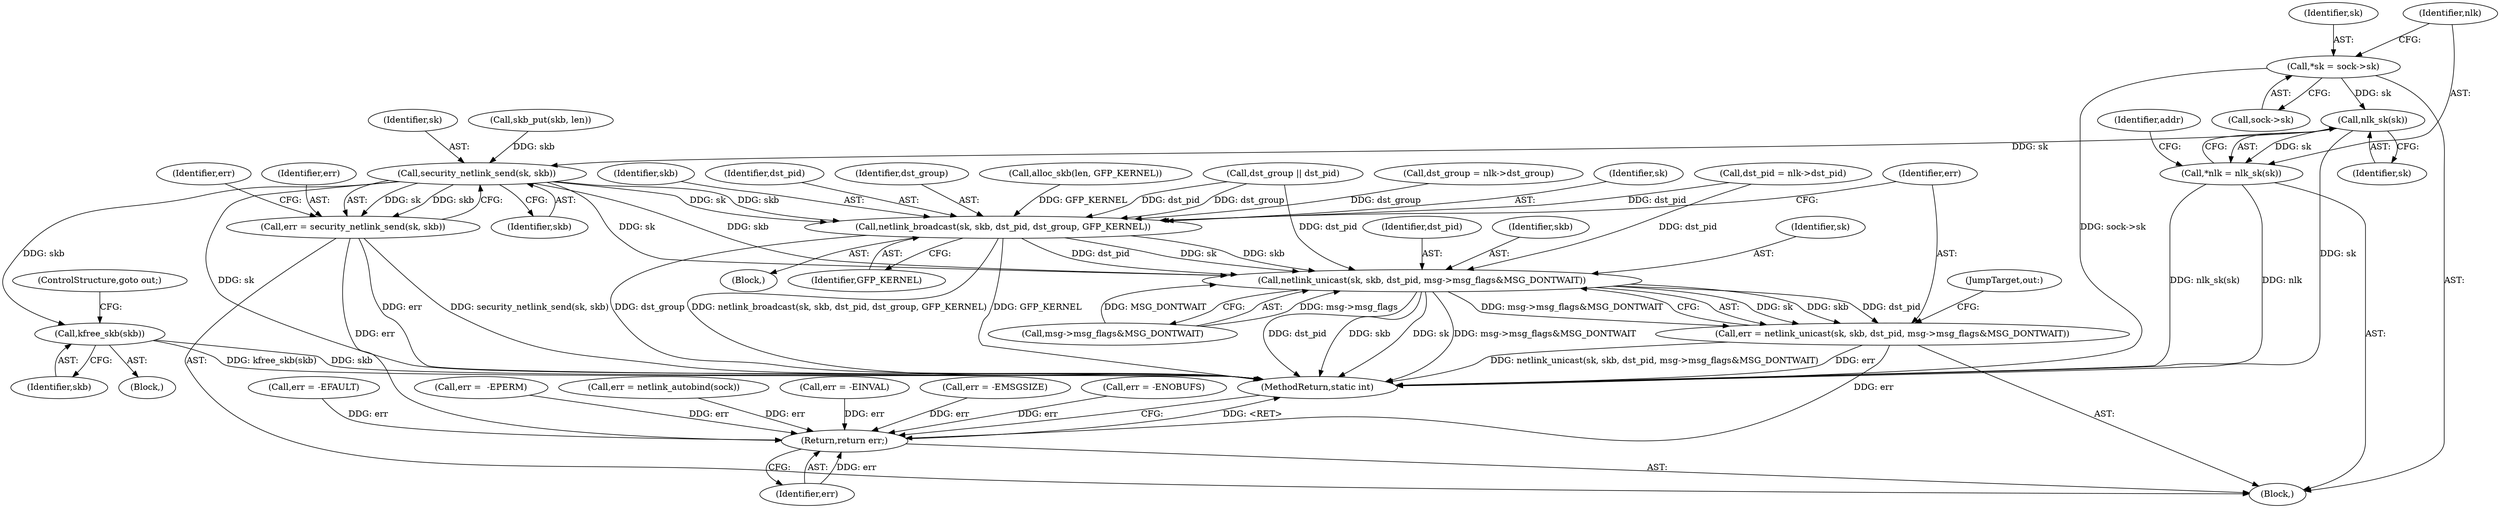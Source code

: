 digraph "0_linux_20e1db19db5d6b9e4e83021595eab0dc8f107bef_0@pointer" {
"1000112" [label="(Call,*sk = sock->sk)"];
"1000120" [label="(Call,nlk_sk(sk))"];
"1000118" [label="(Call,*nlk = nlk_sk(sk))"];
"1000306" [label="(Call,security_netlink_send(sk, skb))"];
"1000304" [label="(Call,err = security_netlink_send(sk, skb))"];
"1000345" [label="(Return,return err;)"];
"1000312" [label="(Call,kfree_skb(skb))"];
"1000323" [label="(Call,netlink_broadcast(sk, skb, dst_pid, dst_group, GFP_KERNEL))"];
"1000331" [label="(Call,netlink_unicast(sk, skb, dst_pid, msg->msg_flags&MSG_DONTWAIT))"];
"1000329" [label="(Call,err = netlink_unicast(sk, skb, dst_pid, msg->msg_flags&MSG_DONTWAIT))"];
"1000331" [label="(Call,netlink_unicast(sk, skb, dst_pid, msg->msg_flags&MSG_DONTWAIT))"];
"1000346" [label="(Identifier,err)"];
"1000310" [label="(Identifier,err)"];
"1000323" [label="(Call,netlink_broadcast(sk, skb, dst_pid, dst_group, GFP_KERNEL))"];
"1000345" [label="(Return,return err;)"];
"1000314" [label="(ControlStructure,goto out;)"];
"1000287" [label="(Call,err = -EFAULT)"];
"1000333" [label="(Identifier,skb)"];
"1000347" [label="(MethodReturn,static int)"];
"1000112" [label="(Call,*sk = sock->sk)"];
"1000217" [label="(Call,dst_group = nlk->dst_group)"];
"1000335" [label="(Call,msg->msg_flags&MSG_DONTWAIT)"];
"1000329" [label="(Call,err = netlink_unicast(sk, skb, dst_pid, msg->msg_flags&MSG_DONTWAIT))"];
"1000317" [label="(Block,)"];
"1000305" [label="(Identifier,err)"];
"1000114" [label="(Call,sock->sk)"];
"1000196" [label="(Call,err =  -EPERM)"];
"1000113" [label="(Identifier,sk)"];
"1000118" [label="(Call,*nlk = nlk_sk(sk))"];
"1000324" [label="(Identifier,sk)"];
"1000325" [label="(Identifier,skb)"];
"1000121" [label="(Identifier,sk)"];
"1000328" [label="(Identifier,GFP_KERNEL)"];
"1000202" [label="(Call,dst_group || dst_pid)"];
"1000340" [label="(JumpTarget,out:)"];
"1000119" [label="(Identifier,nlk)"];
"1000332" [label="(Identifier,sk)"];
"1000120" [label="(Call,nlk_sk(sk))"];
"1000312" [label="(Call,kfree_skb(skb))"];
"1000228" [label="(Call,err = netlink_autobind(sock))"];
"1000326" [label="(Identifier,dst_pid)"];
"1000311" [label="(Block,)"];
"1000212" [label="(Call,dst_pid = nlk->dst_pid)"];
"1000174" [label="(Call,err = -EINVAL)"];
"1000307" [label="(Identifier,sk)"];
"1000306" [label="(Call,security_netlink_send(sk, skb))"];
"1000293" [label="(Call,skb_put(skb, len))"];
"1000105" [label="(Block,)"];
"1000304" [label="(Call,err = security_netlink_send(sk, skb))"];
"1000235" [label="(Call,err = -EMSGSIZE)"];
"1000313" [label="(Identifier,skb)"];
"1000334" [label="(Identifier,dst_pid)"];
"1000248" [label="(Call,err = -ENOBUFS)"];
"1000330" [label="(Identifier,err)"];
"1000327" [label="(Identifier,dst_group)"];
"1000124" [label="(Identifier,addr)"];
"1000308" [label="(Identifier,skb)"];
"1000254" [label="(Call,alloc_skb(len, GFP_KERNEL))"];
"1000112" -> "1000105"  [label="AST: "];
"1000112" -> "1000114"  [label="CFG: "];
"1000113" -> "1000112"  [label="AST: "];
"1000114" -> "1000112"  [label="AST: "];
"1000119" -> "1000112"  [label="CFG: "];
"1000112" -> "1000347"  [label="DDG: sock->sk"];
"1000112" -> "1000120"  [label="DDG: sk"];
"1000120" -> "1000118"  [label="AST: "];
"1000120" -> "1000121"  [label="CFG: "];
"1000121" -> "1000120"  [label="AST: "];
"1000118" -> "1000120"  [label="CFG: "];
"1000120" -> "1000347"  [label="DDG: sk"];
"1000120" -> "1000118"  [label="DDG: sk"];
"1000120" -> "1000306"  [label="DDG: sk"];
"1000118" -> "1000105"  [label="AST: "];
"1000119" -> "1000118"  [label="AST: "];
"1000124" -> "1000118"  [label="CFG: "];
"1000118" -> "1000347"  [label="DDG: nlk_sk(sk)"];
"1000118" -> "1000347"  [label="DDG: nlk"];
"1000306" -> "1000304"  [label="AST: "];
"1000306" -> "1000308"  [label="CFG: "];
"1000307" -> "1000306"  [label="AST: "];
"1000308" -> "1000306"  [label="AST: "];
"1000304" -> "1000306"  [label="CFG: "];
"1000306" -> "1000347"  [label="DDG: sk"];
"1000306" -> "1000304"  [label="DDG: sk"];
"1000306" -> "1000304"  [label="DDG: skb"];
"1000293" -> "1000306"  [label="DDG: skb"];
"1000306" -> "1000312"  [label="DDG: skb"];
"1000306" -> "1000323"  [label="DDG: sk"];
"1000306" -> "1000323"  [label="DDG: skb"];
"1000306" -> "1000331"  [label="DDG: sk"];
"1000306" -> "1000331"  [label="DDG: skb"];
"1000304" -> "1000105"  [label="AST: "];
"1000305" -> "1000304"  [label="AST: "];
"1000310" -> "1000304"  [label="CFG: "];
"1000304" -> "1000347"  [label="DDG: err"];
"1000304" -> "1000347"  [label="DDG: security_netlink_send(sk, skb)"];
"1000304" -> "1000345"  [label="DDG: err"];
"1000345" -> "1000105"  [label="AST: "];
"1000345" -> "1000346"  [label="CFG: "];
"1000346" -> "1000345"  [label="AST: "];
"1000347" -> "1000345"  [label="CFG: "];
"1000345" -> "1000347"  [label="DDG: <RET>"];
"1000346" -> "1000345"  [label="DDG: err"];
"1000235" -> "1000345"  [label="DDG: err"];
"1000228" -> "1000345"  [label="DDG: err"];
"1000329" -> "1000345"  [label="DDG: err"];
"1000196" -> "1000345"  [label="DDG: err"];
"1000287" -> "1000345"  [label="DDG: err"];
"1000174" -> "1000345"  [label="DDG: err"];
"1000248" -> "1000345"  [label="DDG: err"];
"1000312" -> "1000311"  [label="AST: "];
"1000312" -> "1000313"  [label="CFG: "];
"1000313" -> "1000312"  [label="AST: "];
"1000314" -> "1000312"  [label="CFG: "];
"1000312" -> "1000347"  [label="DDG: kfree_skb(skb)"];
"1000312" -> "1000347"  [label="DDG: skb"];
"1000323" -> "1000317"  [label="AST: "];
"1000323" -> "1000328"  [label="CFG: "];
"1000324" -> "1000323"  [label="AST: "];
"1000325" -> "1000323"  [label="AST: "];
"1000326" -> "1000323"  [label="AST: "];
"1000327" -> "1000323"  [label="AST: "];
"1000328" -> "1000323"  [label="AST: "];
"1000330" -> "1000323"  [label="CFG: "];
"1000323" -> "1000347"  [label="DDG: GFP_KERNEL"];
"1000323" -> "1000347"  [label="DDG: netlink_broadcast(sk, skb, dst_pid, dst_group, GFP_KERNEL)"];
"1000323" -> "1000347"  [label="DDG: dst_group"];
"1000212" -> "1000323"  [label="DDG: dst_pid"];
"1000202" -> "1000323"  [label="DDG: dst_pid"];
"1000202" -> "1000323"  [label="DDG: dst_group"];
"1000217" -> "1000323"  [label="DDG: dst_group"];
"1000254" -> "1000323"  [label="DDG: GFP_KERNEL"];
"1000323" -> "1000331"  [label="DDG: sk"];
"1000323" -> "1000331"  [label="DDG: skb"];
"1000323" -> "1000331"  [label="DDG: dst_pid"];
"1000331" -> "1000329"  [label="AST: "];
"1000331" -> "1000335"  [label="CFG: "];
"1000332" -> "1000331"  [label="AST: "];
"1000333" -> "1000331"  [label="AST: "];
"1000334" -> "1000331"  [label="AST: "];
"1000335" -> "1000331"  [label="AST: "];
"1000329" -> "1000331"  [label="CFG: "];
"1000331" -> "1000347"  [label="DDG: dst_pid"];
"1000331" -> "1000347"  [label="DDG: skb"];
"1000331" -> "1000347"  [label="DDG: sk"];
"1000331" -> "1000347"  [label="DDG: msg->msg_flags&MSG_DONTWAIT"];
"1000331" -> "1000329"  [label="DDG: sk"];
"1000331" -> "1000329"  [label="DDG: skb"];
"1000331" -> "1000329"  [label="DDG: dst_pid"];
"1000331" -> "1000329"  [label="DDG: msg->msg_flags&MSG_DONTWAIT"];
"1000212" -> "1000331"  [label="DDG: dst_pid"];
"1000202" -> "1000331"  [label="DDG: dst_pid"];
"1000335" -> "1000331"  [label="DDG: msg->msg_flags"];
"1000335" -> "1000331"  [label="DDG: MSG_DONTWAIT"];
"1000329" -> "1000105"  [label="AST: "];
"1000330" -> "1000329"  [label="AST: "];
"1000340" -> "1000329"  [label="CFG: "];
"1000329" -> "1000347"  [label="DDG: netlink_unicast(sk, skb, dst_pid, msg->msg_flags&MSG_DONTWAIT)"];
"1000329" -> "1000347"  [label="DDG: err"];
}
